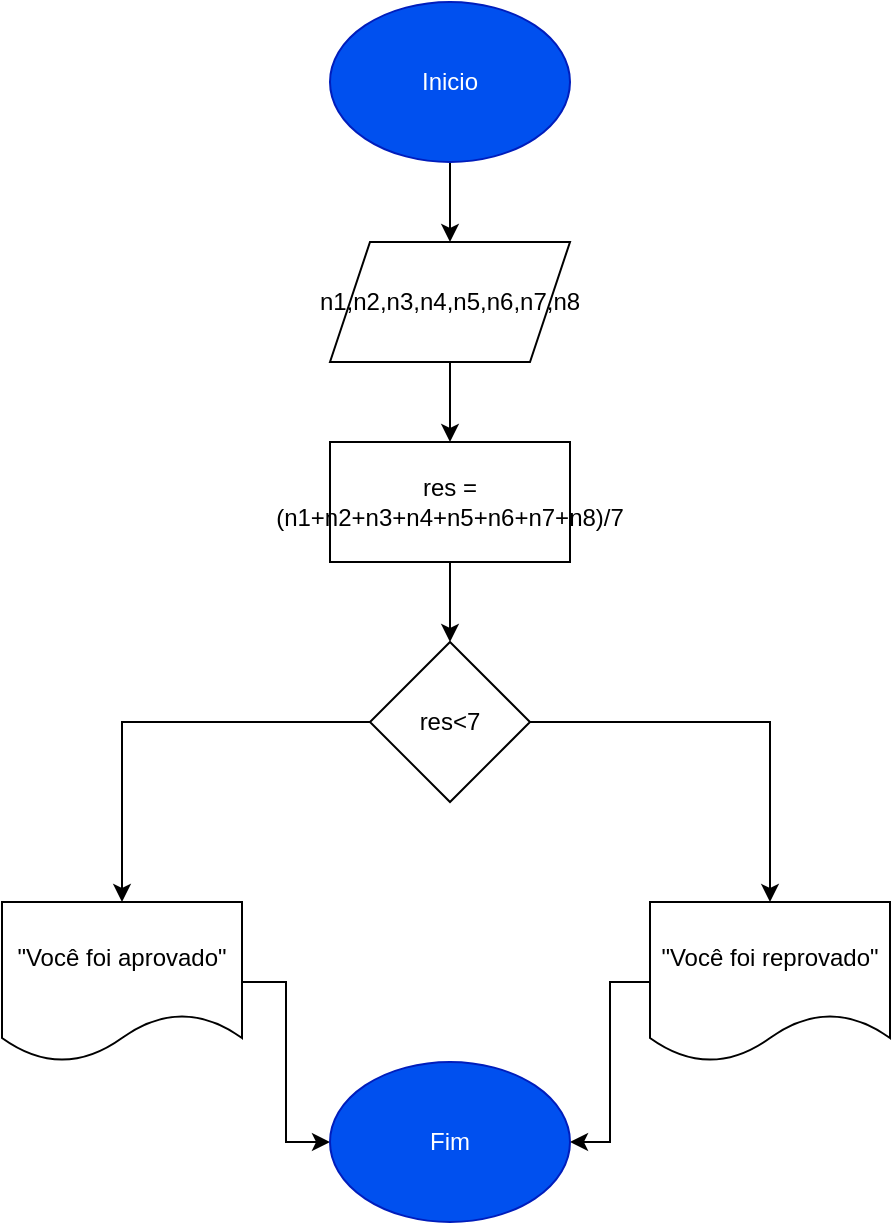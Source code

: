<mxfile version="21.3.4" type="device">
  <diagram name="Página-1" id="jQYbMf_T6P1TTiZ4HPNV">
    <mxGraphModel dx="1393" dy="807" grid="1" gridSize="10" guides="1" tooltips="1" connect="1" arrows="1" fold="1" page="1" pageScale="1" pageWidth="827" pageHeight="1169" math="0" shadow="0">
      <root>
        <mxCell id="0" />
        <mxCell id="1" parent="0" />
        <mxCell id="QYx6qpi-4Dpqdyy4OYUt-8" value="" style="edgeStyle=orthogonalEdgeStyle;rounded=0;orthogonalLoop=1;jettySize=auto;html=1;" edge="1" parent="1" source="QYx6qpi-4Dpqdyy4OYUt-1" target="QYx6qpi-4Dpqdyy4OYUt-6">
          <mxGeometry relative="1" as="geometry" />
        </mxCell>
        <mxCell id="QYx6qpi-4Dpqdyy4OYUt-1" value="Inicio" style="ellipse;whiteSpace=wrap;html=1;fillColor=#0050ef;fontColor=#ffffff;strokeColor=#001DBC;" vertex="1" parent="1">
          <mxGeometry x="354" y="90" width="120" height="80" as="geometry" />
        </mxCell>
        <mxCell id="QYx6qpi-4Dpqdyy4OYUt-10" value="" style="edgeStyle=orthogonalEdgeStyle;rounded=0;orthogonalLoop=1;jettySize=auto;html=1;" edge="1" parent="1" source="QYx6qpi-4Dpqdyy4OYUt-6" target="QYx6qpi-4Dpqdyy4OYUt-9">
          <mxGeometry relative="1" as="geometry" />
        </mxCell>
        <mxCell id="QYx6qpi-4Dpqdyy4OYUt-6" value="n1,n2,n3,n4,n5,n6,n7,n8" style="shape=parallelogram;perimeter=parallelogramPerimeter;whiteSpace=wrap;html=1;fixedSize=1;" vertex="1" parent="1">
          <mxGeometry x="354" y="210" width="120" height="60" as="geometry" />
        </mxCell>
        <mxCell id="QYx6qpi-4Dpqdyy4OYUt-12" value="" style="edgeStyle=orthogonalEdgeStyle;rounded=0;orthogonalLoop=1;jettySize=auto;html=1;" edge="1" parent="1" source="QYx6qpi-4Dpqdyy4OYUt-9" target="QYx6qpi-4Dpqdyy4OYUt-11">
          <mxGeometry relative="1" as="geometry" />
        </mxCell>
        <mxCell id="QYx6qpi-4Dpqdyy4OYUt-9" value="res =(n1+n2+n3+n4+n5+n6+n7+n8)/7" style="whiteSpace=wrap;html=1;" vertex="1" parent="1">
          <mxGeometry x="354" y="310" width="120" height="60" as="geometry" />
        </mxCell>
        <mxCell id="QYx6qpi-4Dpqdyy4OYUt-14" value="" style="edgeStyle=orthogonalEdgeStyle;rounded=0;orthogonalLoop=1;jettySize=auto;html=1;" edge="1" parent="1" source="QYx6qpi-4Dpqdyy4OYUt-11" target="QYx6qpi-4Dpqdyy4OYUt-13">
          <mxGeometry relative="1" as="geometry" />
        </mxCell>
        <mxCell id="QYx6qpi-4Dpqdyy4OYUt-16" value="" style="edgeStyle=orthogonalEdgeStyle;rounded=0;orthogonalLoop=1;jettySize=auto;html=1;" edge="1" parent="1" source="QYx6qpi-4Dpqdyy4OYUt-11" target="QYx6qpi-4Dpqdyy4OYUt-15">
          <mxGeometry relative="1" as="geometry" />
        </mxCell>
        <mxCell id="QYx6qpi-4Dpqdyy4OYUt-11" value="res&amp;lt;7" style="rhombus;whiteSpace=wrap;html=1;" vertex="1" parent="1">
          <mxGeometry x="374" y="410" width="80" height="80" as="geometry" />
        </mxCell>
        <mxCell id="QYx6qpi-4Dpqdyy4OYUt-21" value="" style="edgeStyle=orthogonalEdgeStyle;rounded=0;orthogonalLoop=1;jettySize=auto;html=1;" edge="1" parent="1" source="QYx6qpi-4Dpqdyy4OYUt-13" target="QYx6qpi-4Dpqdyy4OYUt-17">
          <mxGeometry relative="1" as="geometry" />
        </mxCell>
        <mxCell id="QYx6qpi-4Dpqdyy4OYUt-13" value="&quot;Você foi reprovado&quot;" style="shape=document;whiteSpace=wrap;html=1;boundedLbl=1;" vertex="1" parent="1">
          <mxGeometry x="514" y="540" width="120" height="80" as="geometry" />
        </mxCell>
        <mxCell id="QYx6qpi-4Dpqdyy4OYUt-20" value="" style="edgeStyle=orthogonalEdgeStyle;rounded=0;orthogonalLoop=1;jettySize=auto;html=1;" edge="1" parent="1" source="QYx6qpi-4Dpqdyy4OYUt-15" target="QYx6qpi-4Dpqdyy4OYUt-17">
          <mxGeometry relative="1" as="geometry" />
        </mxCell>
        <mxCell id="QYx6qpi-4Dpqdyy4OYUt-15" value="&quot;Você foi aprovado&quot;" style="shape=document;whiteSpace=wrap;html=1;boundedLbl=1;" vertex="1" parent="1">
          <mxGeometry x="190" y="540" width="120" height="80" as="geometry" />
        </mxCell>
        <mxCell id="QYx6qpi-4Dpqdyy4OYUt-17" value="Fim" style="ellipse;whiteSpace=wrap;html=1;fillColor=#0050ef;fontColor=#ffffff;strokeColor=#001DBC;" vertex="1" parent="1">
          <mxGeometry x="354" y="620" width="120" height="80" as="geometry" />
        </mxCell>
      </root>
    </mxGraphModel>
  </diagram>
</mxfile>
